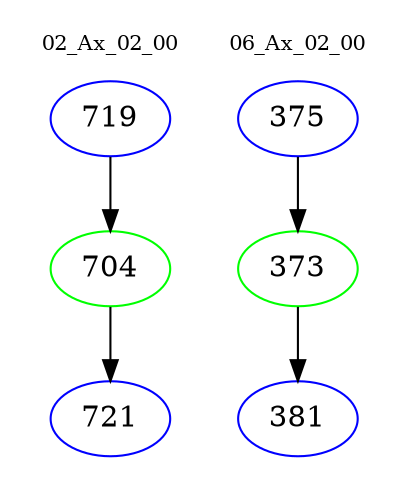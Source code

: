 digraph{
subgraph cluster_0 {
color = white
label = "02_Ax_02_00";
fontsize=10;
T0_719 [label="719", color="blue"]
T0_719 -> T0_704 [color="black"]
T0_704 [label="704", color="green"]
T0_704 -> T0_721 [color="black"]
T0_721 [label="721", color="blue"]
}
subgraph cluster_1 {
color = white
label = "06_Ax_02_00";
fontsize=10;
T1_375 [label="375", color="blue"]
T1_375 -> T1_373 [color="black"]
T1_373 [label="373", color="green"]
T1_373 -> T1_381 [color="black"]
T1_381 [label="381", color="blue"]
}
}
